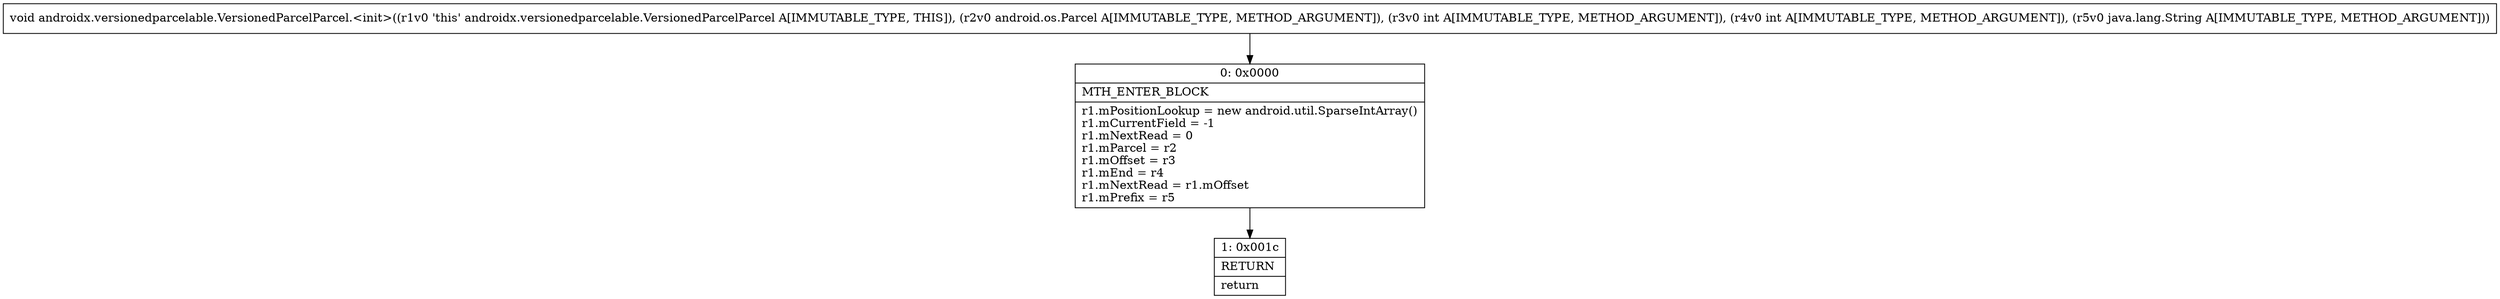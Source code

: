 digraph "CFG forandroidx.versionedparcelable.VersionedParcelParcel.\<init\>(Landroid\/os\/Parcel;IILjava\/lang\/String;)V" {
Node_0 [shape=record,label="{0\:\ 0x0000|MTH_ENTER_BLOCK\l|r1.mPositionLookup = new android.util.SparseIntArray()\lr1.mCurrentField = \-1\lr1.mNextRead = 0\lr1.mParcel = r2\lr1.mOffset = r3\lr1.mEnd = r4\lr1.mNextRead = r1.mOffset\lr1.mPrefix = r5\l}"];
Node_1 [shape=record,label="{1\:\ 0x001c|RETURN\l|return\l}"];
MethodNode[shape=record,label="{void androidx.versionedparcelable.VersionedParcelParcel.\<init\>((r1v0 'this' androidx.versionedparcelable.VersionedParcelParcel A[IMMUTABLE_TYPE, THIS]), (r2v0 android.os.Parcel A[IMMUTABLE_TYPE, METHOD_ARGUMENT]), (r3v0 int A[IMMUTABLE_TYPE, METHOD_ARGUMENT]), (r4v0 int A[IMMUTABLE_TYPE, METHOD_ARGUMENT]), (r5v0 java.lang.String A[IMMUTABLE_TYPE, METHOD_ARGUMENT])) }"];
MethodNode -> Node_0;
Node_0 -> Node_1;
}

